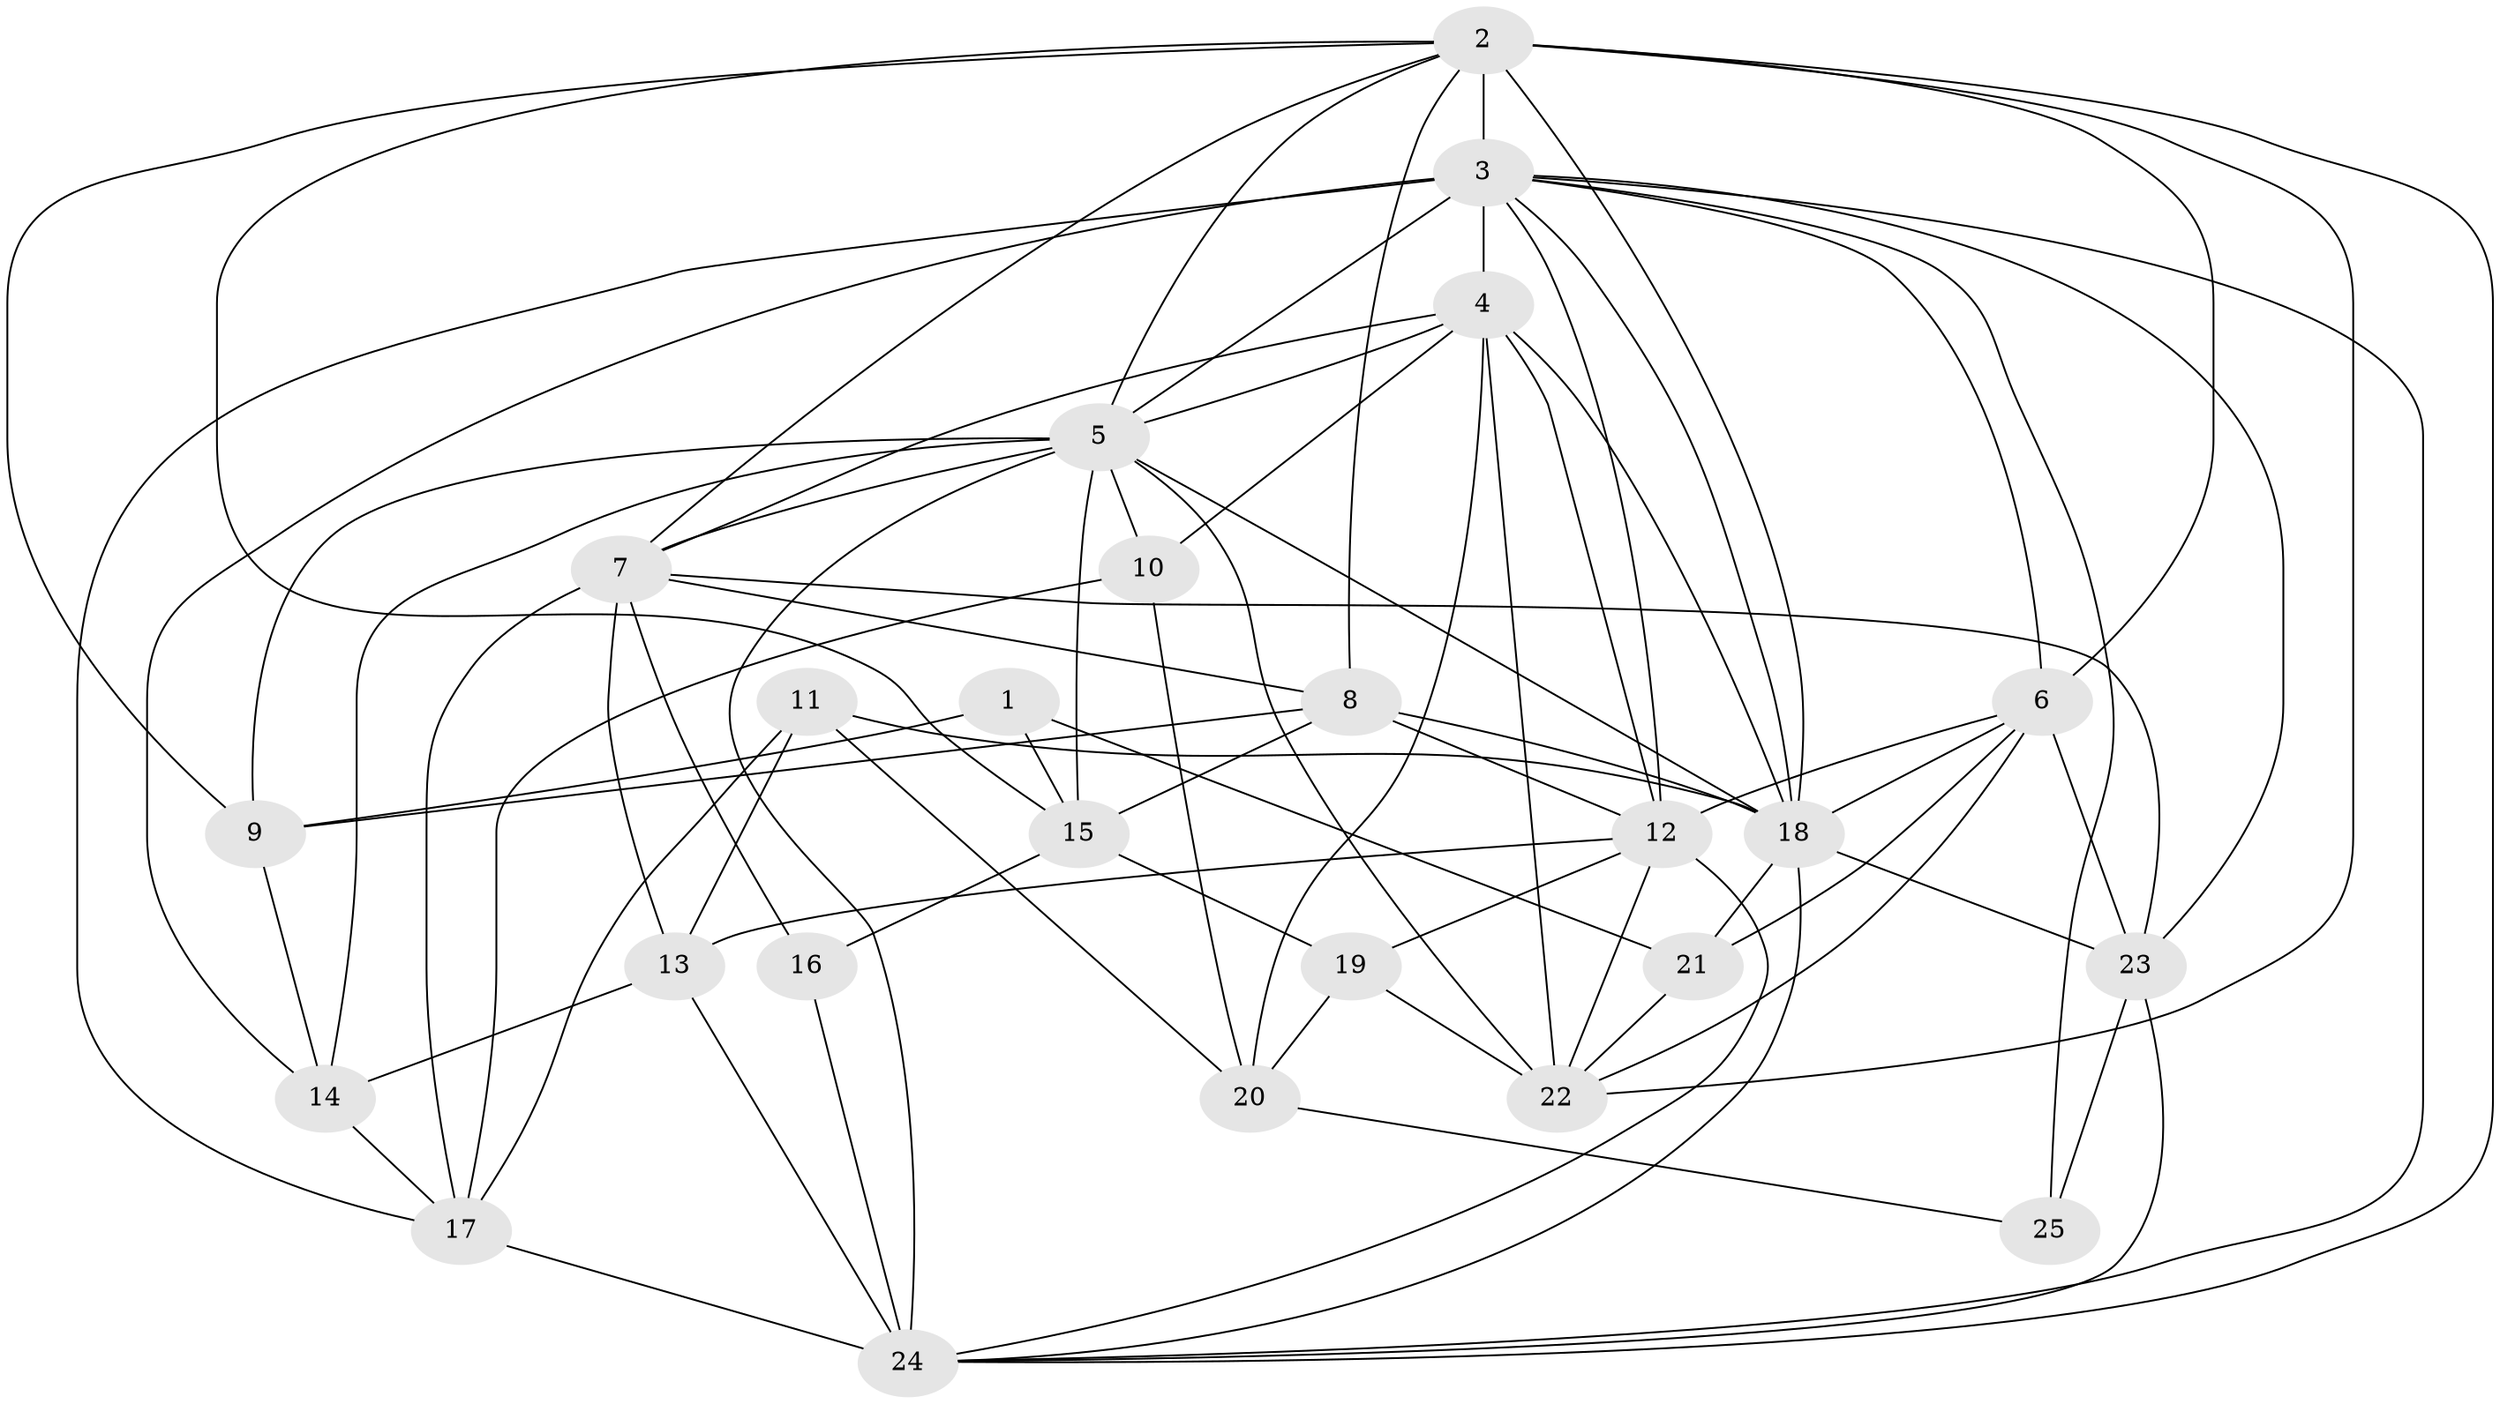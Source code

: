// original degree distribution, {2: 0.14285714285714285, 5: 0.19480519480519481, 7: 0.03896103896103896, 6: 0.09090909090909091, 4: 0.2597402597402597, 3: 0.2597402597402597, 8: 0.012987012987012988}
// Generated by graph-tools (version 1.1) at 2025/50/03/04/25 22:50:52]
// undirected, 25 vertices, 79 edges
graph export_dot {
  node [color=gray90,style=filled];
  1;
  2;
  3;
  4;
  5;
  6;
  7;
  8;
  9;
  10;
  11;
  12;
  13;
  14;
  15;
  16;
  17;
  18;
  19;
  20;
  21;
  22;
  23;
  24;
  25;
  1 -- 9 [weight=1.0];
  1 -- 15 [weight=1.0];
  1 -- 21 [weight=1.0];
  2 -- 3 [weight=4.0];
  2 -- 5 [weight=1.0];
  2 -- 6 [weight=3.0];
  2 -- 7 [weight=2.0];
  2 -- 8 [weight=2.0];
  2 -- 9 [weight=1.0];
  2 -- 15 [weight=1.0];
  2 -- 18 [weight=1.0];
  2 -- 22 [weight=1.0];
  2 -- 24 [weight=1.0];
  3 -- 4 [weight=2.0];
  3 -- 5 [weight=2.0];
  3 -- 6 [weight=1.0];
  3 -- 12 [weight=1.0];
  3 -- 14 [weight=1.0];
  3 -- 17 [weight=2.0];
  3 -- 18 [weight=2.0];
  3 -- 23 [weight=1.0];
  3 -- 24 [weight=1.0];
  3 -- 25 [weight=1.0];
  4 -- 5 [weight=2.0];
  4 -- 7 [weight=1.0];
  4 -- 10 [weight=5.0];
  4 -- 12 [weight=2.0];
  4 -- 18 [weight=1.0];
  4 -- 20 [weight=1.0];
  4 -- 22 [weight=1.0];
  5 -- 7 [weight=1.0];
  5 -- 9 [weight=2.0];
  5 -- 10 [weight=1.0];
  5 -- 14 [weight=1.0];
  5 -- 15 [weight=1.0];
  5 -- 18 [weight=1.0];
  5 -- 22 [weight=1.0];
  5 -- 24 [weight=1.0];
  6 -- 12 [weight=1.0];
  6 -- 18 [weight=1.0];
  6 -- 21 [weight=1.0];
  6 -- 22 [weight=1.0];
  6 -- 23 [weight=1.0];
  7 -- 8 [weight=1.0];
  7 -- 13 [weight=1.0];
  7 -- 16 [weight=3.0];
  7 -- 17 [weight=1.0];
  7 -- 23 [weight=1.0];
  8 -- 9 [weight=1.0];
  8 -- 12 [weight=1.0];
  8 -- 15 [weight=1.0];
  8 -- 18 [weight=1.0];
  9 -- 14 [weight=1.0];
  10 -- 17 [weight=2.0];
  10 -- 20 [weight=1.0];
  11 -- 13 [weight=1.0];
  11 -- 17 [weight=1.0];
  11 -- 18 [weight=2.0];
  11 -- 20 [weight=1.0];
  12 -- 13 [weight=1.0];
  12 -- 19 [weight=1.0];
  12 -- 22 [weight=1.0];
  12 -- 24 [weight=1.0];
  13 -- 14 [weight=1.0];
  13 -- 24 [weight=3.0];
  14 -- 17 [weight=1.0];
  15 -- 16 [weight=1.0];
  15 -- 19 [weight=2.0];
  16 -- 24 [weight=1.0];
  17 -- 24 [weight=1.0];
  18 -- 21 [weight=2.0];
  18 -- 23 [weight=2.0];
  18 -- 24 [weight=1.0];
  19 -- 20 [weight=1.0];
  19 -- 22 [weight=2.0];
  20 -- 25 [weight=1.0];
  21 -- 22 [weight=1.0];
  23 -- 24 [weight=1.0];
  23 -- 25 [weight=1.0];
}
